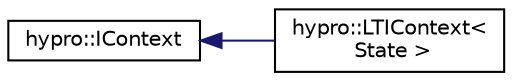 digraph "Graphical Class Hierarchy"
{
  edge [fontname="Helvetica",fontsize="10",labelfontname="Helvetica",labelfontsize="10"];
  node [fontname="Helvetica",fontsize="10",shape=record];
  rankdir="LR";
  Node1 [label="hypro::IContext",height=0.2,width=0.4,color="black", fillcolor="white", style="filled",URL="$classhypro_1_1IContext.html"];
  Node1 -> Node2 [dir="back",color="midnightblue",fontsize="10",style="solid",fontname="Helvetica"];
  Node2 [label="hypro::LTIContext\<\l State \>",height=0.2,width=0.4,color="black", fillcolor="white", style="filled",URL="$classhypro_1_1LTIContext.html"];
}

